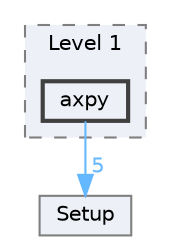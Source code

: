 digraph "SYCL-BLAS/Level 1/axpy"
{
 // LATEX_PDF_SIZE
  bgcolor="transparent";
  edge [fontname=Helvetica,fontsize=10,labelfontname=Helvetica,labelfontsize=10];
  node [fontname=Helvetica,fontsize=10,shape=box,height=0.2,width=0.4];
  compound=true
  subgraph clusterdir_4bdbafa1a890e85c566b99a7d5528745 {
    graph [ bgcolor="#edf0f7", pencolor="grey50", label="Level 1", fontname=Helvetica,fontsize=10 style="filled,dashed", URL="dir_4bdbafa1a890e85c566b99a7d5528745.html",tooltip=""]
  dir_5b26f3b77052ee5914eb9abdf5d2fb37 [label="axpy", fillcolor="#edf0f7", color="grey25", style="filled,bold", URL="dir_5b26f3b77052ee5914eb9abdf5d2fb37.html",tooltip=""];
  }
  dir_2cf803bbad5736ac46e5b9bef0403cf0 [label="Setup", fillcolor="#edf0f7", color="grey50", style="filled", URL="dir_2cf803bbad5736ac46e5b9bef0403cf0.html",tooltip=""];
  dir_5b26f3b77052ee5914eb9abdf5d2fb37->dir_2cf803bbad5736ac46e5b9bef0403cf0 [headlabel="5", labeldistance=1.5 headhref="dir_000000_000004.html" href="dir_000000_000004.html" color="steelblue1" fontcolor="steelblue1"];
}

